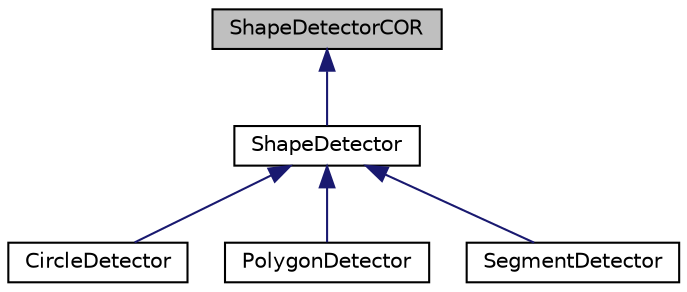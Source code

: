 digraph "ShapeDetectorCOR"
{
 // LATEX_PDF_SIZE
  edge [fontname="Helvetica",fontsize="10",labelfontname="Helvetica",labelfontsize="10"];
  node [fontname="Helvetica",fontsize="10",shape=record];
  Node1 [label="ShapeDetectorCOR",height=0.2,width=0.4,color="black", fillcolor="grey75", style="filled", fontcolor="black",tooltip=" "];
  Node1 -> Node2 [dir="back",color="midnightblue",fontsize="10",style="solid",fontname="Helvetica"];
  Node2 [label="ShapeDetector",height=0.2,width=0.4,color="black", fillcolor="white", style="filled",URL="$class_shape_detector.html",tooltip=" "];
  Node2 -> Node3 [dir="back",color="midnightblue",fontsize="10",style="solid",fontname="Helvetica"];
  Node3 [label="CircleDetector",height=0.2,width=0.4,color="black", fillcolor="white", style="filled",URL="$class_circle_detector.html",tooltip=" "];
  Node2 -> Node4 [dir="back",color="midnightblue",fontsize="10",style="solid",fontname="Helvetica"];
  Node4 [label="PolygonDetector",height=0.2,width=0.4,color="black", fillcolor="white", style="filled",URL="$class_polygon_detector.html",tooltip=" "];
  Node2 -> Node5 [dir="back",color="midnightblue",fontsize="10",style="solid",fontname="Helvetica"];
  Node5 [label="SegmentDetector",height=0.2,width=0.4,color="black", fillcolor="white", style="filled",URL="$class_segment_detector.html",tooltip=" "];
}
